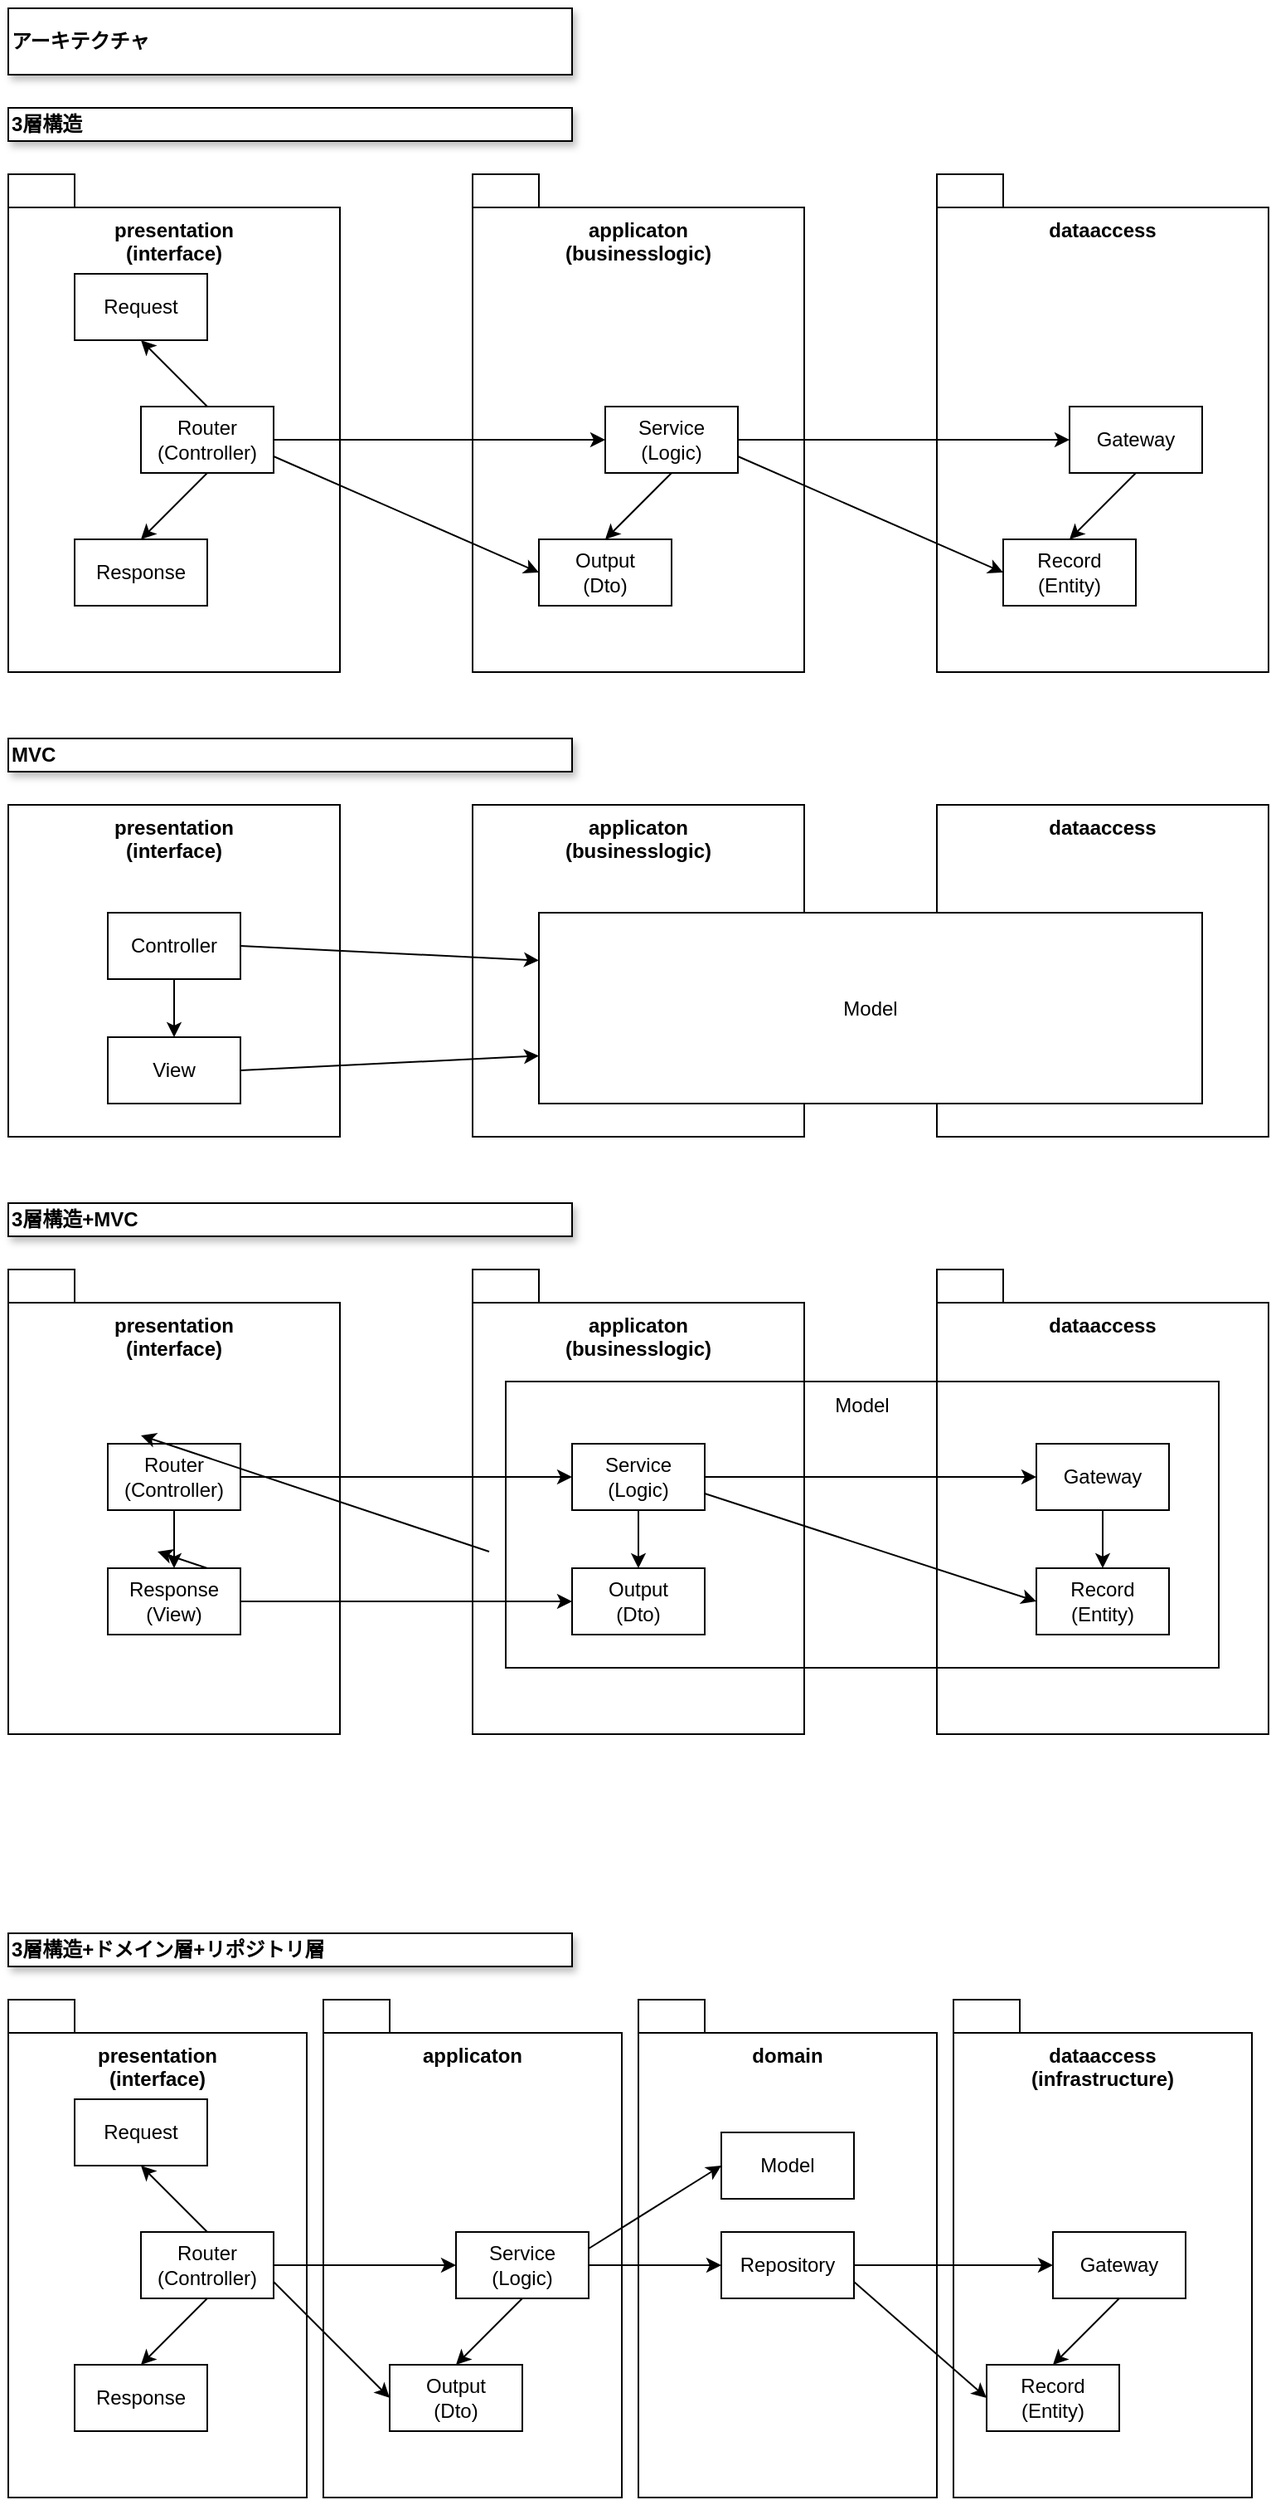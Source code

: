 <mxfile>
    <diagram id="E_QgQkRV4FquugX7nkDo" name="ページ1">
        <mxGraphModel dx="465" dy="560" grid="1" gridSize="10" guides="1" tooltips="1" connect="1" arrows="1" fold="1" page="1" pageScale="1" pageWidth="827" pageHeight="1169" math="0" shadow="0">
            <root>
                <mxCell id="0"/>
                <mxCell id="1" parent="0"/>
                <mxCell id="97" value="domain" style="rounded=0;whiteSpace=wrap;html=1;fillColor=none;verticalAlign=top;fontStyle=1" parent="1" vertex="1">
                    <mxGeometry x="420" y="1260" width="180" height="280" as="geometry"/>
                </mxCell>
                <mxCell id="73" value="&lt;span style=&quot;font-weight: normal;&quot;&gt;Model&lt;br&gt;&lt;/span&gt;" style="rounded=0;whiteSpace=wrap;html=1;fillColor=default;verticalAlign=top;fontStyle=1" parent="1" vertex="1">
                    <mxGeometry x="340" y="867.5" width="430" height="172.5" as="geometry"/>
                </mxCell>
                <mxCell id="2" value="presentation&lt;br&gt;(interface)" style="rounded=0;whiteSpace=wrap;html=1;fillColor=none;verticalAlign=top;fontStyle=1" parent="1" vertex="1">
                    <mxGeometry x="40" y="160" width="200" height="280" as="geometry"/>
                </mxCell>
                <mxCell id="3" value="アーキテクチャ" style="rounded=0;whiteSpace=wrap;html=1;align=left;shadow=1;glass=0;fontStyle=1" parent="1" vertex="1">
                    <mxGeometry x="40" y="40" width="340" height="40" as="geometry"/>
                </mxCell>
                <mxCell id="4" value="" style="rounded=0;whiteSpace=wrap;html=1;fillColor=none;" parent="1" vertex="1">
                    <mxGeometry x="40" y="140" width="40" height="20" as="geometry"/>
                </mxCell>
                <mxCell id="5" value="applicaton&lt;br&gt;(businesslogic)" style="rounded=0;whiteSpace=wrap;html=1;fillColor=none;verticalAlign=top;fontStyle=1" parent="1" vertex="1">
                    <mxGeometry x="320" y="160" width="200" height="280" as="geometry"/>
                </mxCell>
                <mxCell id="6" value="" style="rounded=0;whiteSpace=wrap;html=1;fillColor=none;" parent="1" vertex="1">
                    <mxGeometry x="320" y="140" width="40" height="20" as="geometry"/>
                </mxCell>
                <mxCell id="7" value="dataaccess" style="rounded=0;whiteSpace=wrap;html=1;fillColor=none;verticalAlign=top;fontStyle=1" parent="1" vertex="1">
                    <mxGeometry x="600" y="160" width="200" height="280" as="geometry"/>
                </mxCell>
                <mxCell id="8" value="" style="rounded=0;whiteSpace=wrap;html=1;fillColor=none;" parent="1" vertex="1">
                    <mxGeometry x="600" y="140" width="40" height="20" as="geometry"/>
                </mxCell>
                <mxCell id="9" value="&lt;span style=&quot;font-weight: normal;&quot;&gt;Request&lt;/span&gt;" style="rounded=0;whiteSpace=wrap;html=1;fillColor=none;verticalAlign=middle;fontStyle=1" parent="1" vertex="1">
                    <mxGeometry x="80" y="200" width="80" height="40" as="geometry"/>
                </mxCell>
                <mxCell id="10" value="&lt;span style=&quot;font-weight: normal;&quot;&gt;Router&lt;br&gt;(Controller)&lt;br&gt;&lt;/span&gt;" style="rounded=0;whiteSpace=wrap;html=1;fillColor=none;verticalAlign=middle;fontStyle=1" parent="1" vertex="1">
                    <mxGeometry x="120" y="280" width="80" height="40" as="geometry"/>
                </mxCell>
                <mxCell id="11" value="&lt;span style=&quot;font-weight: normal;&quot;&gt;Response&lt;/span&gt;" style="rounded=0;whiteSpace=wrap;html=1;fillColor=none;verticalAlign=middle;fontStyle=1" parent="1" vertex="1">
                    <mxGeometry x="80" y="360" width="80" height="40" as="geometry"/>
                </mxCell>
                <mxCell id="12" value="&lt;span style=&quot;font-weight: normal;&quot;&gt;Service&lt;br&gt;(Logic)&lt;br&gt;&lt;/span&gt;" style="rounded=0;whiteSpace=wrap;html=1;fillColor=none;verticalAlign=middle;fontStyle=1" parent="1" vertex="1">
                    <mxGeometry x="400" y="280" width="80" height="40" as="geometry"/>
                </mxCell>
                <mxCell id="13" value="&lt;span style=&quot;font-weight: normal;&quot;&gt;Output&lt;br&gt;(Dto)&lt;br&gt;&lt;/span&gt;" style="rounded=0;whiteSpace=wrap;html=1;fillColor=none;verticalAlign=middle;fontStyle=1" parent="1" vertex="1">
                    <mxGeometry x="360" y="360" width="80" height="40" as="geometry"/>
                </mxCell>
                <mxCell id="14" value="" style="endArrow=classic;html=1;entryX=0.5;entryY=1;entryDx=0;entryDy=0;exitX=0.5;exitY=0;exitDx=0;exitDy=0;" parent="1" source="10" target="9" edge="1">
                    <mxGeometry width="50" height="50" relative="1" as="geometry">
                        <mxPoint x="330" y="310" as="sourcePoint"/>
                        <mxPoint x="380" y="260" as="targetPoint"/>
                    </mxGeometry>
                </mxCell>
                <mxCell id="17" value="" style="endArrow=classic;html=1;entryX=0.5;entryY=0;entryDx=0;entryDy=0;exitX=0.5;exitY=1;exitDx=0;exitDy=0;" parent="1" source="10" target="11" edge="1">
                    <mxGeometry width="50" height="50" relative="1" as="geometry">
                        <mxPoint x="170" y="350" as="sourcePoint"/>
                        <mxPoint x="130" y="310" as="targetPoint"/>
                    </mxGeometry>
                </mxCell>
                <mxCell id="18" value="" style="endArrow=classic;html=1;entryX=0;entryY=0.5;entryDx=0;entryDy=0;exitX=1;exitY=0.5;exitDx=0;exitDy=0;" parent="1" source="10" target="12" edge="1">
                    <mxGeometry width="50" height="50" relative="1" as="geometry">
                        <mxPoint x="170" y="330" as="sourcePoint"/>
                        <mxPoint x="130" y="370" as="targetPoint"/>
                    </mxGeometry>
                </mxCell>
                <mxCell id="19" value="" style="endArrow=classic;html=1;entryX=0;entryY=0.5;entryDx=0;entryDy=0;exitX=1;exitY=0.75;exitDx=0;exitDy=0;" parent="1" source="10" target="13" edge="1">
                    <mxGeometry width="50" height="50" relative="1" as="geometry">
                        <mxPoint x="210" y="310" as="sourcePoint"/>
                        <mxPoint x="410" y="310" as="targetPoint"/>
                    </mxGeometry>
                </mxCell>
                <mxCell id="20" value="" style="endArrow=classic;html=1;exitX=0.5;exitY=1;exitDx=0;exitDy=0;" parent="1" source="12" edge="1">
                    <mxGeometry width="50" height="50" relative="1" as="geometry">
                        <mxPoint x="210" y="320" as="sourcePoint"/>
                        <mxPoint x="400" y="360" as="targetPoint"/>
                    </mxGeometry>
                </mxCell>
                <mxCell id="21" value="&lt;span style=&quot;font-weight: normal;&quot;&gt;Gateway&lt;/span&gt;" style="rounded=0;whiteSpace=wrap;html=1;fillColor=none;verticalAlign=middle;fontStyle=1" parent="1" vertex="1">
                    <mxGeometry x="680" y="280" width="80" height="40" as="geometry"/>
                </mxCell>
                <mxCell id="22" value="&lt;span style=&quot;font-weight: normal;&quot;&gt;Record&lt;br&gt;(Entity)&lt;br&gt;&lt;/span&gt;" style="rounded=0;whiteSpace=wrap;html=1;fillColor=none;verticalAlign=middle;fontStyle=1" parent="1" vertex="1">
                    <mxGeometry x="640" y="360" width="80" height="40" as="geometry"/>
                </mxCell>
                <mxCell id="23" value="" style="endArrow=classic;html=1;exitX=1;exitY=0.75;exitDx=0;exitDy=0;entryX=0;entryY=0.5;entryDx=0;entryDy=0;" parent="1" source="12" target="22" edge="1">
                    <mxGeometry width="50" height="50" relative="1" as="geometry">
                        <mxPoint x="450" y="330" as="sourcePoint"/>
                        <mxPoint x="410" y="370" as="targetPoint"/>
                    </mxGeometry>
                </mxCell>
                <mxCell id="24" value="" style="endArrow=classic;html=1;entryX=0;entryY=0.5;entryDx=0;entryDy=0;" parent="1" target="21" edge="1">
                    <mxGeometry width="50" height="50" relative="1" as="geometry">
                        <mxPoint x="480" y="300" as="sourcePoint"/>
                        <mxPoint x="650" y="390" as="targetPoint"/>
                    </mxGeometry>
                </mxCell>
                <mxCell id="25" value="" style="endArrow=classic;html=1;exitX=0.5;exitY=1;exitDx=0;exitDy=0;" parent="1" source="21" edge="1">
                    <mxGeometry width="50" height="50" relative="1" as="geometry">
                        <mxPoint x="490" y="320" as="sourcePoint"/>
                        <mxPoint x="680" y="360" as="targetPoint"/>
                    </mxGeometry>
                </mxCell>
                <mxCell id="26" value="3層構造" style="rounded=0;whiteSpace=wrap;html=1;align=left;shadow=1;glass=0;fontStyle=1" parent="1" vertex="1">
                    <mxGeometry x="40" y="100" width="340" height="20" as="geometry"/>
                </mxCell>
                <mxCell id="27" value="MVC" style="rounded=0;whiteSpace=wrap;html=1;align=left;shadow=1;glass=0;fontStyle=1" parent="1" vertex="1">
                    <mxGeometry x="40" y="480" width="340" height="20" as="geometry"/>
                </mxCell>
                <mxCell id="28" value="presentation&lt;br&gt;(interface)" style="rounded=0;whiteSpace=wrap;html=1;fillColor=none;verticalAlign=top;fontStyle=1" parent="1" vertex="1">
                    <mxGeometry x="40" y="520" width="200" height="200" as="geometry"/>
                </mxCell>
                <mxCell id="29" value="applicaton&lt;br&gt;(businesslogic)" style="rounded=0;whiteSpace=wrap;html=1;fillColor=none;verticalAlign=top;fontStyle=1" parent="1" vertex="1">
                    <mxGeometry x="320" y="520" width="200" height="200" as="geometry"/>
                </mxCell>
                <mxCell id="30" value="dataaccess" style="rounded=0;whiteSpace=wrap;html=1;fillColor=none;verticalAlign=top;fontStyle=1" parent="1" vertex="1">
                    <mxGeometry x="600" y="520" width="200" height="200" as="geometry"/>
                </mxCell>
                <mxCell id="31" value="&lt;span style=&quot;font-weight: normal;&quot;&gt;Controller&lt;/span&gt;" style="rounded=0;whiteSpace=wrap;html=1;fillColor=none;verticalAlign=middle;fontStyle=1" parent="1" vertex="1">
                    <mxGeometry x="100" y="585" width="80" height="40" as="geometry"/>
                </mxCell>
                <mxCell id="32" value="&lt;span style=&quot;font-weight: normal;&quot;&gt;View&lt;br&gt;&lt;/span&gt;" style="rounded=0;whiteSpace=wrap;html=1;fillColor=none;verticalAlign=middle;fontStyle=1" parent="1" vertex="1">
                    <mxGeometry x="100" y="660" width="80" height="40" as="geometry"/>
                </mxCell>
                <mxCell id="34" value="&lt;span style=&quot;font-weight: normal;&quot;&gt;Model&lt;br&gt;&lt;/span&gt;" style="rounded=0;whiteSpace=wrap;html=1;fillColor=default;verticalAlign=middle;fontStyle=1" parent="1" vertex="1">
                    <mxGeometry x="360" y="585" width="400" height="115" as="geometry"/>
                </mxCell>
                <mxCell id="36" value="" style="endArrow=classic;html=1;exitX=0.5;exitY=1;exitDx=0;exitDy=0;" parent="1" source="31" edge="1">
                    <mxGeometry width="50" height="50" relative="1" as="geometry">
                        <mxPoint x="330" y="670" as="sourcePoint"/>
                        <mxPoint x="140" y="660" as="targetPoint"/>
                    </mxGeometry>
                </mxCell>
                <mxCell id="38" value="" style="endArrow=classic;html=1;entryX=0;entryY=0.75;entryDx=0;entryDy=0;exitX=1;exitY=0.5;exitDx=0;exitDy=0;" parent="1" source="32" target="34" edge="1">
                    <mxGeometry width="50" height="50" relative="1" as="geometry">
                        <mxPoint x="170" y="690" as="sourcePoint"/>
                        <mxPoint x="130" y="730" as="targetPoint"/>
                    </mxGeometry>
                </mxCell>
                <mxCell id="39" value="" style="endArrow=classic;html=1;entryX=0;entryY=0.25;entryDx=0;entryDy=0;exitX=1;exitY=0.5;exitDx=0;exitDy=0;" parent="1" source="31" target="34" edge="1">
                    <mxGeometry width="50" height="50" relative="1" as="geometry">
                        <mxPoint x="210" y="670" as="sourcePoint"/>
                        <mxPoint x="410" y="670" as="targetPoint"/>
                    </mxGeometry>
                </mxCell>
                <mxCell id="46" value="presentation&lt;br&gt;(interface)" style="rounded=0;whiteSpace=wrap;html=1;fillColor=none;verticalAlign=top;fontStyle=1" parent="1" vertex="1">
                    <mxGeometry x="40" y="820" width="200" height="260" as="geometry"/>
                </mxCell>
                <mxCell id="47" value="" style="rounded=0;whiteSpace=wrap;html=1;fillColor=none;" parent="1" vertex="1">
                    <mxGeometry x="40" y="800" width="40" height="20" as="geometry"/>
                </mxCell>
                <mxCell id="48" value="applicaton&lt;br&gt;(businesslogic)" style="rounded=0;whiteSpace=wrap;html=1;fillColor=none;verticalAlign=top;fontStyle=1" parent="1" vertex="1">
                    <mxGeometry x="320" y="820" width="200" height="260" as="geometry"/>
                </mxCell>
                <mxCell id="49" value="" style="rounded=0;whiteSpace=wrap;html=1;fillColor=none;" parent="1" vertex="1">
                    <mxGeometry x="320" y="800" width="40" height="20" as="geometry"/>
                </mxCell>
                <mxCell id="50" value="dataaccess" style="rounded=0;whiteSpace=wrap;html=1;fillColor=none;verticalAlign=top;fontStyle=1" parent="1" vertex="1">
                    <mxGeometry x="600" y="820" width="200" height="260" as="geometry"/>
                </mxCell>
                <mxCell id="51" value="" style="rounded=0;whiteSpace=wrap;html=1;fillColor=none;" parent="1" vertex="1">
                    <mxGeometry x="600" y="800" width="40" height="20" as="geometry"/>
                </mxCell>
                <mxCell id="55" value="&lt;span style=&quot;font-weight: normal;&quot;&gt;Service&lt;br&gt;(Logic)&lt;br&gt;&lt;/span&gt;" style="rounded=0;whiteSpace=wrap;html=1;fillColor=none;verticalAlign=middle;fontStyle=1" parent="1" vertex="1">
                    <mxGeometry x="380" y="905" width="80" height="40" as="geometry"/>
                </mxCell>
                <mxCell id="56" value="&lt;span style=&quot;font-weight: normal;&quot;&gt;Output&lt;br&gt;(Dto)&lt;br&gt;&lt;/span&gt;" style="rounded=0;whiteSpace=wrap;html=1;fillColor=none;verticalAlign=middle;fontStyle=1" parent="1" vertex="1">
                    <mxGeometry x="380" y="980" width="80" height="40" as="geometry"/>
                </mxCell>
                <mxCell id="57" value="" style="endArrow=classic;html=1;entryX=0.5;entryY=1;entryDx=0;entryDy=0;exitX=0.5;exitY=0;exitDx=0;exitDy=0;" parent="1" edge="1">
                    <mxGeometry width="50" height="50" relative="1" as="geometry">
                        <mxPoint x="330" y="970" as="sourcePoint"/>
                        <mxPoint x="120" y="900" as="targetPoint"/>
                    </mxGeometry>
                </mxCell>
                <mxCell id="58" value="" style="endArrow=classic;html=1;entryX=0.5;entryY=0;entryDx=0;entryDy=0;exitX=0.5;exitY=1;exitDx=0;exitDy=0;" parent="1" edge="1">
                    <mxGeometry width="50" height="50" relative="1" as="geometry">
                        <mxPoint x="160" y="980" as="sourcePoint"/>
                        <mxPoint x="130" y="970" as="targetPoint"/>
                    </mxGeometry>
                </mxCell>
                <mxCell id="59" value="" style="endArrow=classic;html=1;entryX=0;entryY=0.5;entryDx=0;entryDy=0;exitX=1;exitY=0.5;exitDx=0;exitDy=0;" parent="1" source="71" target="55" edge="1">
                    <mxGeometry width="50" height="50" relative="1" as="geometry">
                        <mxPoint x="200" y="960" as="sourcePoint"/>
                        <mxPoint x="130" y="1030" as="targetPoint"/>
                    </mxGeometry>
                </mxCell>
                <mxCell id="61" value="" style="endArrow=classic;html=1;exitX=0.5;exitY=1;exitDx=0;exitDy=0;" parent="1" source="55" target="56" edge="1">
                    <mxGeometry width="50" height="50" relative="1" as="geometry">
                        <mxPoint x="210" y="980" as="sourcePoint"/>
                        <mxPoint x="400" y="1020" as="targetPoint"/>
                    </mxGeometry>
                </mxCell>
                <mxCell id="60" value="" style="endArrow=classic;html=1;entryX=0;entryY=0.5;entryDx=0;entryDy=0;exitX=1;exitY=0.5;exitDx=0;exitDy=0;" parent="1" source="70" target="56" edge="1">
                    <mxGeometry width="50" height="50" relative="1" as="geometry">
                        <mxPoint x="200" y="970" as="sourcePoint"/>
                        <mxPoint x="410" y="970" as="targetPoint"/>
                    </mxGeometry>
                </mxCell>
                <mxCell id="62" value="&lt;span style=&quot;font-weight: normal;&quot;&gt;Gateway&lt;/span&gt;" style="rounded=0;whiteSpace=wrap;html=1;fillColor=none;verticalAlign=middle;fontStyle=1" parent="1" vertex="1">
                    <mxGeometry x="660" y="905" width="80" height="40" as="geometry"/>
                </mxCell>
                <mxCell id="63" value="&lt;span style=&quot;font-weight: normal;&quot;&gt;Record&lt;br&gt;(Entity)&lt;br&gt;&lt;/span&gt;" style="rounded=0;whiteSpace=wrap;html=1;fillColor=none;verticalAlign=middle;fontStyle=1" parent="1" vertex="1">
                    <mxGeometry x="660" y="980" width="80" height="40" as="geometry"/>
                </mxCell>
                <mxCell id="64" value="" style="endArrow=classic;html=1;exitX=1;exitY=0.75;exitDx=0;exitDy=0;entryX=0;entryY=0.5;entryDx=0;entryDy=0;" parent="1" source="55" target="63" edge="1">
                    <mxGeometry width="50" height="50" relative="1" as="geometry">
                        <mxPoint x="450" y="990" as="sourcePoint"/>
                        <mxPoint x="410" y="1030" as="targetPoint"/>
                    </mxGeometry>
                </mxCell>
                <mxCell id="65" value="" style="endArrow=classic;html=1;entryX=0;entryY=0.5;entryDx=0;entryDy=0;exitX=1;exitY=0.5;exitDx=0;exitDy=0;" parent="1" source="55" target="62" edge="1">
                    <mxGeometry width="50" height="50" relative="1" as="geometry">
                        <mxPoint x="480" y="960" as="sourcePoint"/>
                        <mxPoint x="650" y="1050" as="targetPoint"/>
                    </mxGeometry>
                </mxCell>
                <mxCell id="66" value="" style="endArrow=classic;html=1;exitX=0.5;exitY=1;exitDx=0;exitDy=0;entryX=0.5;entryY=0;entryDx=0;entryDy=0;" parent="1" source="62" target="63" edge="1">
                    <mxGeometry width="50" height="50" relative="1" as="geometry">
                        <mxPoint x="490" y="980" as="sourcePoint"/>
                        <mxPoint x="680" y="1020" as="targetPoint"/>
                    </mxGeometry>
                </mxCell>
                <mxCell id="67" value="3層構造+MVC" style="rounded=0;whiteSpace=wrap;html=1;align=left;shadow=1;glass=0;fontStyle=1" parent="1" vertex="1">
                    <mxGeometry x="40" y="760" width="340" height="20" as="geometry"/>
                </mxCell>
                <mxCell id="70" value="&lt;span style=&quot;font-weight: 400;&quot;&gt;Response&lt;br&gt;&lt;/span&gt;&lt;span style=&quot;font-weight: normal;&quot;&gt;(View)&lt;br&gt;&lt;/span&gt;" style="rounded=0;whiteSpace=wrap;html=1;fillColor=none;verticalAlign=middle;fontStyle=1" parent="1" vertex="1">
                    <mxGeometry x="100" y="980" width="80" height="40" as="geometry"/>
                </mxCell>
                <mxCell id="71" value="&lt;span style=&quot;font-weight: 400;&quot;&gt;Router&lt;/span&gt;&lt;br style=&quot;border-color: var(--border-color); font-weight: 400;&quot;&gt;&lt;span style=&quot;font-weight: 400;&quot;&gt;(Controller)&lt;/span&gt;" style="rounded=0;whiteSpace=wrap;html=1;fillColor=none;verticalAlign=middle;fontStyle=1" parent="1" vertex="1">
                    <mxGeometry x="100" y="905" width="80" height="40" as="geometry"/>
                </mxCell>
                <mxCell id="72" value="" style="endArrow=classic;html=1;exitX=0.5;exitY=1;exitDx=0;exitDy=0;" parent="1" source="71" edge="1">
                    <mxGeometry width="50" height="50" relative="1" as="geometry">
                        <mxPoint x="330" y="990" as="sourcePoint"/>
                        <mxPoint x="140" y="980" as="targetPoint"/>
                    </mxGeometry>
                </mxCell>
                <mxCell id="74" value="presentation&lt;br&gt;(interface)" style="rounded=0;whiteSpace=wrap;html=1;fillColor=none;verticalAlign=top;fontStyle=1" parent="1" vertex="1">
                    <mxGeometry x="40" y="1260" width="180" height="280" as="geometry"/>
                </mxCell>
                <mxCell id="75" value="" style="rounded=0;whiteSpace=wrap;html=1;fillColor=none;" parent="1" vertex="1">
                    <mxGeometry x="40" y="1240" width="40" height="20" as="geometry"/>
                </mxCell>
                <mxCell id="76" value="applicaton" style="rounded=0;whiteSpace=wrap;html=1;fillColor=none;verticalAlign=top;fontStyle=1" parent="1" vertex="1">
                    <mxGeometry x="230" y="1260" width="180" height="280" as="geometry"/>
                </mxCell>
                <mxCell id="77" value="" style="rounded=0;whiteSpace=wrap;html=1;fillColor=none;" parent="1" vertex="1">
                    <mxGeometry x="230" y="1240" width="40" height="20" as="geometry"/>
                </mxCell>
                <mxCell id="78" value="dataaccess&lt;br&gt;(infrastructure)" style="rounded=0;whiteSpace=wrap;html=1;fillColor=none;verticalAlign=top;fontStyle=1" parent="1" vertex="1">
                    <mxGeometry x="610" y="1260" width="180" height="280" as="geometry"/>
                </mxCell>
                <mxCell id="79" value="" style="rounded=0;whiteSpace=wrap;html=1;fillColor=none;" parent="1" vertex="1">
                    <mxGeometry x="610" y="1240" width="40" height="20" as="geometry"/>
                </mxCell>
                <mxCell id="80" value="&lt;span style=&quot;font-weight: normal;&quot;&gt;Request&lt;/span&gt;" style="rounded=0;whiteSpace=wrap;html=1;fillColor=none;verticalAlign=middle;fontStyle=1" parent="1" vertex="1">
                    <mxGeometry x="80" y="1300" width="80" height="40" as="geometry"/>
                </mxCell>
                <mxCell id="81" value="&lt;span style=&quot;font-weight: normal;&quot;&gt;Router&lt;br&gt;(Controller)&lt;br&gt;&lt;/span&gt;" style="rounded=0;whiteSpace=wrap;html=1;fillColor=none;verticalAlign=middle;fontStyle=1" parent="1" vertex="1">
                    <mxGeometry x="120" y="1380" width="80" height="40" as="geometry"/>
                </mxCell>
                <mxCell id="82" value="&lt;span style=&quot;font-weight: normal;&quot;&gt;Response&lt;/span&gt;" style="rounded=0;whiteSpace=wrap;html=1;fillColor=none;verticalAlign=middle;fontStyle=1" parent="1" vertex="1">
                    <mxGeometry x="80" y="1460" width="80" height="40" as="geometry"/>
                </mxCell>
                <mxCell id="83" value="&lt;span style=&quot;font-weight: normal;&quot;&gt;Service&lt;br&gt;(Logic)&lt;br&gt;&lt;/span&gt;" style="rounded=0;whiteSpace=wrap;html=1;fillColor=none;verticalAlign=middle;fontStyle=1" parent="1" vertex="1">
                    <mxGeometry x="310" y="1380" width="80" height="40" as="geometry"/>
                </mxCell>
                <mxCell id="84" value="&lt;span style=&quot;font-weight: normal;&quot;&gt;Output&lt;br&gt;(Dto)&lt;br&gt;&lt;/span&gt;" style="rounded=0;whiteSpace=wrap;html=1;fillColor=none;verticalAlign=middle;fontStyle=1" parent="1" vertex="1">
                    <mxGeometry x="270" y="1460" width="80" height="40" as="geometry"/>
                </mxCell>
                <mxCell id="85" value="" style="endArrow=classic;html=1;entryX=0.5;entryY=1;entryDx=0;entryDy=0;exitX=0.5;exitY=0;exitDx=0;exitDy=0;" parent="1" source="81" target="80" edge="1">
                    <mxGeometry width="50" height="50" relative="1" as="geometry">
                        <mxPoint x="330" y="1410" as="sourcePoint"/>
                        <mxPoint x="380" y="1360" as="targetPoint"/>
                    </mxGeometry>
                </mxCell>
                <mxCell id="86" value="" style="endArrow=classic;html=1;entryX=0.5;entryY=0;entryDx=0;entryDy=0;exitX=0.5;exitY=1;exitDx=0;exitDy=0;" parent="1" source="81" target="82" edge="1">
                    <mxGeometry width="50" height="50" relative="1" as="geometry">
                        <mxPoint x="170" y="1450" as="sourcePoint"/>
                        <mxPoint x="130" y="1410" as="targetPoint"/>
                    </mxGeometry>
                </mxCell>
                <mxCell id="87" value="" style="endArrow=classic;html=1;entryX=0;entryY=0.5;entryDx=0;entryDy=0;exitX=1;exitY=0.5;exitDx=0;exitDy=0;" parent="1" source="81" target="83" edge="1">
                    <mxGeometry width="50" height="50" relative="1" as="geometry">
                        <mxPoint x="170" y="1430" as="sourcePoint"/>
                        <mxPoint x="130" y="1470" as="targetPoint"/>
                    </mxGeometry>
                </mxCell>
                <mxCell id="88" value="" style="endArrow=classic;html=1;entryX=0;entryY=0.5;entryDx=0;entryDy=0;exitX=1;exitY=0.75;exitDx=0;exitDy=0;" parent="1" source="81" target="84" edge="1">
                    <mxGeometry width="50" height="50" relative="1" as="geometry">
                        <mxPoint x="210" y="1410" as="sourcePoint"/>
                        <mxPoint x="410" y="1410" as="targetPoint"/>
                    </mxGeometry>
                </mxCell>
                <mxCell id="89" value="" style="endArrow=classic;html=1;exitX=0.5;exitY=1;exitDx=0;exitDy=0;entryX=0.5;entryY=0;entryDx=0;entryDy=0;" parent="1" source="83" target="84" edge="1">
                    <mxGeometry width="50" height="50" relative="1" as="geometry">
                        <mxPoint x="130" y="1340" as="sourcePoint"/>
                        <mxPoint x="320" y="1380" as="targetPoint"/>
                    </mxGeometry>
                </mxCell>
                <mxCell id="90" value="&lt;span style=&quot;font-weight: normal;&quot;&gt;Gateway&lt;/span&gt;" style="rounded=0;whiteSpace=wrap;html=1;fillColor=none;verticalAlign=middle;fontStyle=1" parent="1" vertex="1">
                    <mxGeometry x="670" y="1380" width="80" height="40" as="geometry"/>
                </mxCell>
                <mxCell id="91" value="&lt;span style=&quot;font-weight: normal;&quot;&gt;Record&lt;br&gt;(Entity)&lt;br&gt;&lt;/span&gt;" style="rounded=0;whiteSpace=wrap;html=1;fillColor=none;verticalAlign=middle;fontStyle=1" parent="1" vertex="1">
                    <mxGeometry x="630" y="1460" width="80" height="40" as="geometry"/>
                </mxCell>
                <mxCell id="92" value="" style="endArrow=classic;html=1;exitX=1;exitY=0.75;exitDx=0;exitDy=0;entryX=0;entryY=0.5;entryDx=0;entryDy=0;" parent="1" source="102" target="91" edge="1">
                    <mxGeometry width="50" height="50" relative="1" as="geometry">
                        <mxPoint x="450" y="1430" as="sourcePoint"/>
                        <mxPoint x="410" y="1470" as="targetPoint"/>
                    </mxGeometry>
                </mxCell>
                <mxCell id="93" value="" style="endArrow=classic;html=1;exitX=1;exitY=0.5;exitDx=0;exitDy=0;" parent="1" source="83" target="102" edge="1">
                    <mxGeometry width="50" height="50" relative="1" as="geometry">
                        <mxPoint x="480" y="1400" as="sourcePoint"/>
                        <mxPoint x="650" y="1490" as="targetPoint"/>
                    </mxGeometry>
                </mxCell>
                <mxCell id="94" value="" style="endArrow=classic;html=1;exitX=0.5;exitY=1;exitDx=0;exitDy=0;" parent="1" source="90" edge="1">
                    <mxGeometry width="50" height="50" relative="1" as="geometry">
                        <mxPoint x="480" y="1420" as="sourcePoint"/>
                        <mxPoint x="670" y="1460" as="targetPoint"/>
                    </mxGeometry>
                </mxCell>
                <mxCell id="95" value="3層構造+ドメイン層+リポジトリ層" style="rounded=0;whiteSpace=wrap;html=1;align=left;shadow=1;glass=0;fontStyle=1" parent="1" vertex="1">
                    <mxGeometry x="40" y="1200" width="340" height="20" as="geometry"/>
                </mxCell>
                <mxCell id="96" value="" style="rounded=0;whiteSpace=wrap;html=1;fillColor=none;" parent="1" vertex="1">
                    <mxGeometry x="420" y="1240" width="40" height="20" as="geometry"/>
                </mxCell>
                <mxCell id="100" value="&lt;span style=&quot;font-weight: normal;&quot;&gt;Model&lt;br&gt;&lt;/span&gt;" style="rounded=0;whiteSpace=wrap;html=1;fillColor=none;verticalAlign=middle;fontStyle=1" parent="1" vertex="1">
                    <mxGeometry x="470" y="1320" width="80" height="40" as="geometry"/>
                </mxCell>
                <mxCell id="101" value="" style="endArrow=classic;html=1;exitX=1;exitY=0.25;exitDx=0;exitDy=0;entryX=0;entryY=0.5;entryDx=0;entryDy=0;" parent="1" source="83" target="100" edge="1">
                    <mxGeometry width="50" height="50" relative="1" as="geometry">
                        <mxPoint x="400" y="1420" as="sourcePoint"/>
                        <mxPoint x="660" y="1490" as="targetPoint"/>
                    </mxGeometry>
                </mxCell>
                <mxCell id="102" value="&lt;span style=&quot;font-weight: normal;&quot;&gt;Repository&lt;br&gt;&lt;/span&gt;" style="rounded=0;whiteSpace=wrap;html=1;fillColor=none;verticalAlign=middle;fontStyle=1" parent="1" vertex="1">
                    <mxGeometry x="470" y="1380" width="80" height="40" as="geometry"/>
                </mxCell>
                <mxCell id="103" value="" style="endArrow=classic;html=1;exitX=1;exitY=0.5;exitDx=0;exitDy=0;entryX=0;entryY=0.5;entryDx=0;entryDy=0;" parent="1" source="102" target="90" edge="1">
                    <mxGeometry width="50" height="50" relative="1" as="geometry">
                        <mxPoint x="400" y="1410.0" as="sourcePoint"/>
                        <mxPoint x="480" y="1410.0" as="targetPoint"/>
                    </mxGeometry>
                </mxCell>
            </root>
        </mxGraphModel>
    </diagram>
</mxfile>